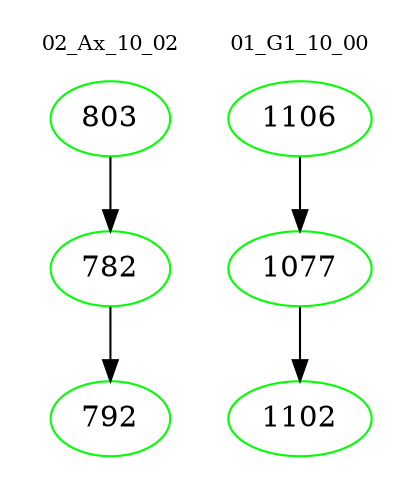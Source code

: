 digraph{
subgraph cluster_0 {
color = white
label = "02_Ax_10_02";
fontsize=10;
T0_803 [label="803", color="green"]
T0_803 -> T0_782 [color="black"]
T0_782 [label="782", color="green"]
T0_782 -> T0_792 [color="black"]
T0_792 [label="792", color="green"]
}
subgraph cluster_1 {
color = white
label = "01_G1_10_00";
fontsize=10;
T1_1106 [label="1106", color="green"]
T1_1106 -> T1_1077 [color="black"]
T1_1077 [label="1077", color="green"]
T1_1077 -> T1_1102 [color="black"]
T1_1102 [label="1102", color="green"]
}
}
